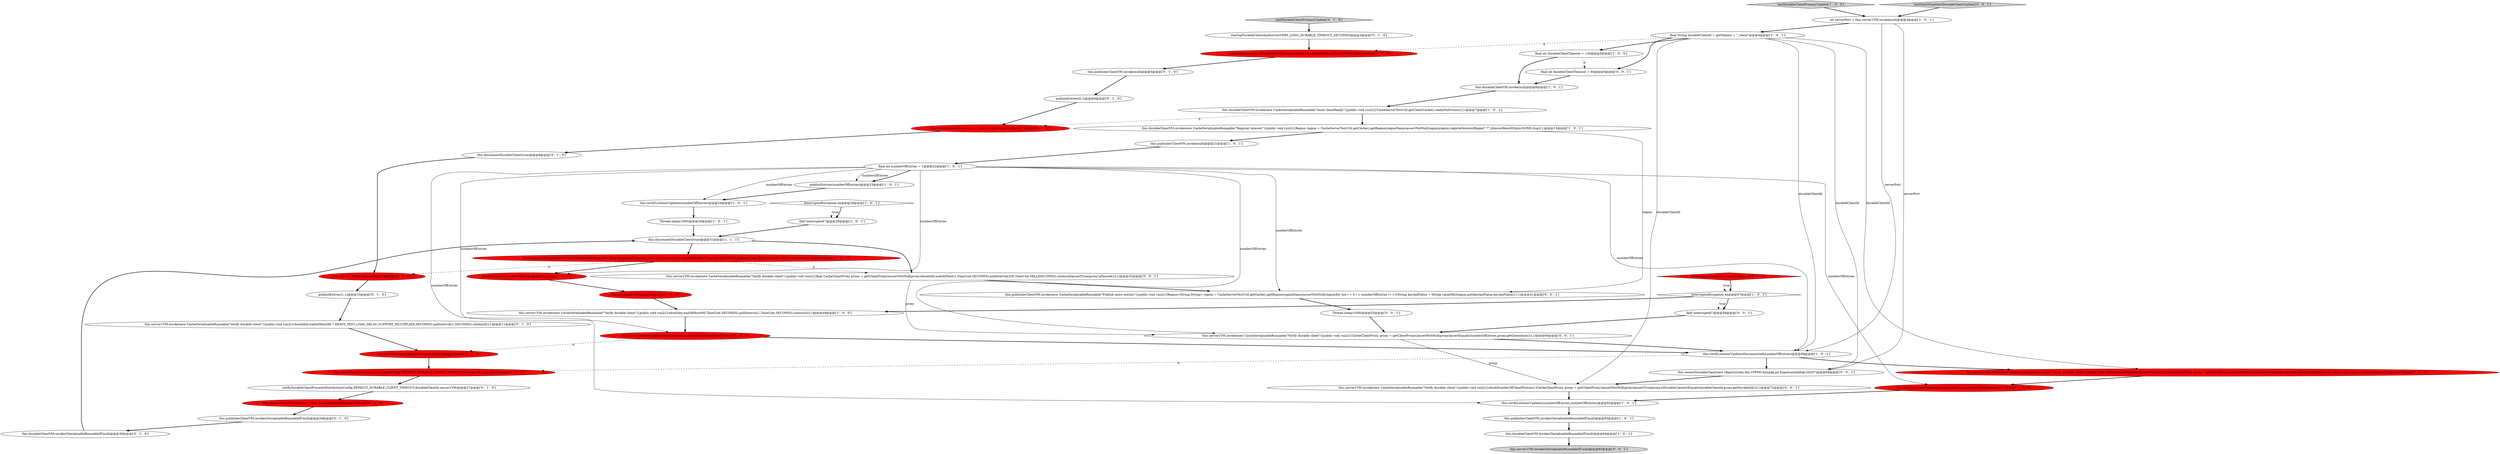 digraph {
10 [style = filled, label = "InterruptedException ex@@@28@@@['1', '0', '1']", fillcolor = white, shape = diamond image = "AAA0AAABBB1BBB"];
37 [style = filled, label = "this.server1VM.invoke(null)@@@9@@@['0', '1', '0']", fillcolor = red, shape = ellipse image = "AAA1AAABBB2BBB"];
38 [style = filled, label = "registerInterest(this.durableClientVM,regionName,true,InterestResultPolicy.NONE)@@@4@@@['0', '1', '0']", fillcolor = red, shape = ellipse image = "AAA1AAABBB2BBB"];
49 [style = filled, label = "this.server1VM.invoke((SerializableRunnableIF)null)@@@85@@@['0', '0', '1']", fillcolor = lightgray, shape = ellipse image = "AAA0AAABBB3BBB"];
27 [style = filled, label = "this.verifyListenerUpdatesDisconnected(numberOfEntries)@@@68@@@['1', '0', '1']", fillcolor = white, shape = ellipse image = "AAA0AAABBB1BBB"];
0 [style = filled, label = "this.server1VM.invoke(new CacheSerializableRunnable(\"Wait for paused\"){public void run2(){Awaitility.waitAtMost(60,TimeUnit.SECONDS).pollInterval(1,TimeUnit.SECONDS).until(null)}})@@@32@@@['1', '0', '0']", fillcolor = red, shape = ellipse image = "AAA1AAABBB1BBB"];
19 [style = filled, label = "InterruptedException ex@@@57@@@['1', '0', '1']", fillcolor = white, shape = diamond image = "AAA0AAABBB1BBB"];
31 [style = filled, label = "this.restartDurableClient(DistributionConfig.DEFAULT_DURABLE_CLIENT_TIMEOUT,Boolean.TRUE)@@@26@@@['0', '1', '0']", fillcolor = red, shape = ellipse image = "AAA1AAABBB2BBB"];
15 [style = filled, label = "this.verifyListenerUpdatesDisconnected(numberOfEntries)@@@63@@@['1', '0', '0']", fillcolor = red, shape = ellipse image = "AAA1AAABBB1BBB"];
4 [style = filled, label = "InterruptedException ex@@@46@@@['1', '0', '0']", fillcolor = red, shape = diamond image = "AAA1AAABBB1BBB"];
33 [style = filled, label = "publishEntries(0,1)@@@6@@@['0', '1', '0']", fillcolor = white, shape = ellipse image = "AAA0AAABBB2BBB"];
47 [style = filled, label = "this.publisherClientVM.invoke(new CacheSerializableRunnable(\"Publish more entries\"){public void run2(){Region<String,String> region = CacheServerTestUtil.getCache().getRegion(regionName)assertNotNull(region)for (int i = 0 i < numberOfEntries i++){String keyAndValue = String.valueOf(i)region.put(keyAndValue,keyAndValue)}}})@@@41@@@['0', '0', '1']", fillcolor = white, shape = ellipse image = "AAA0AAABBB3BBB"];
18 [style = filled, label = "final int numberOfEntries = 1@@@22@@@['1', '0', '1']", fillcolor = white, shape = ellipse image = "AAA0AAABBB1BBB"];
40 [style = filled, label = "this.verifyListenerUpdatesDisconnected(1)@@@25@@@['0', '1', '0']", fillcolor = red, shape = ellipse image = "AAA1AAABBB2BBB"];
35 [style = filled, label = "testDurableClientPrimaryUpdate['0', '1', '0']", fillcolor = lightgray, shape = diamond image = "AAA0AAABBB2BBB"];
1 [style = filled, label = "this.verifyListenerUpdates(numberOfEntries,numberOfEntries)@@@77@@@['1', '0', '0']", fillcolor = red, shape = ellipse image = "AAA1AAABBB1BBB"];
11 [style = filled, label = "this.server1VM.invoke(new CacheSerializableRunnable(\"Verify durable client\"){public void run2(){Awaitility.waitAtMost(60,TimeUnit.SECONDS).pollInterval(1,TimeUnit.SECONDS).until(null)}})@@@49@@@['1', '0', '0']", fillcolor = white, shape = ellipse image = "AAA0AAABBB1BBB"];
26 [style = filled, label = "this.publisherClientVM.invoke((SerializableRunnableIF)null)@@@83@@@['1', '0', '1']", fillcolor = white, shape = ellipse image = "AAA0AAABBB1BBB"];
36 [style = filled, label = "this.server1VM.invoke(new CacheSerializableRunnable(\"Verify durable client\"){public void run2(){Awaitility.waitAtMost(60 * HEAVY_TEST_LOAD_DELAY_SUPPORT_MULTIPLIER,SECONDS).pollInterval(1,SECONDS).until(null)}})@@@11@@@['0', '1', '0']", fillcolor = white, shape = ellipse image = "AAA0AAABBB2BBB"];
41 [style = filled, label = "startupDurableClientAndServer(VERY_LONG_DURABLE_TIMEOUT_SECONDS)@@@3@@@['0', '1', '0']", fillcolor = white, shape = ellipse image = "AAA0AAABBB2BBB"];
46 [style = filled, label = "this.server1VM.invoke(new CacheSerializableRunnable(\"Verify durable client\"){public void run2(){final CacheClientProxy proxy = getClientProxy()assertNotNull(proxy)Awaitility.waitAtMost(1,TimeUnit.SECONDS).pollInterval(200,TimeUnit.MILLISECONDS).until(null)assertTrue(proxy.isPaused())}})@@@32@@@['0', '0', '1']", fillcolor = white, shape = ellipse image = "AAA0AAABBB3BBB"];
44 [style = filled, label = "this.server1VM.invoke(new CacheSerializableRunnable(\"Verify durable client\"){public void run2(){checkNumberOfClientProxies(1)CacheClientProxy proxy = getClientProxy()assertNotNull(proxy)assertTrue(proxy.isDurable())assertEquals(durableClientId,proxy.getDurableId())}})@@@72@@@['0', '0', '1']", fillcolor = white, shape = ellipse image = "AAA0AAABBB3BBB"];
28 [style = filled, label = "this.checkListenerEvents(1,1,-1,this.durableClientVM)@@@7@@@['0', '1', '0']", fillcolor = red, shape = ellipse image = "AAA1AAABBB2BBB"];
25 [style = filled, label = "this.verifyListenerUpdates(numberOfEntries,numberOfEntries)@@@82@@@['1', '0', '1']", fillcolor = white, shape = ellipse image = "AAA0AAABBB1BBB"];
50 [style = filled, label = "Thread.sleep(1000)@@@55@@@['0', '0', '1']", fillcolor = white, shape = ellipse image = "AAA0AAABBB3BBB"];
21 [style = filled, label = "testDurableClientPrimaryUpdate['1', '0', '0']", fillcolor = lightgray, shape = diamond image = "AAA0AAABBB1BBB"];
30 [style = filled, label = "this.durableClientVM.invoke((SerializableRunnableIF)null)@@@30@@@['0', '1', '0']", fillcolor = white, shape = ellipse image = "AAA0AAABBB2BBB"];
20 [style = filled, label = "publishEntries(numberOfEntries)@@@42@@@['1', '0', '0']", fillcolor = red, shape = ellipse image = "AAA1AAABBB1BBB"];
24 [style = filled, label = "final String durableClientId = getName() + \"_client\"@@@4@@@['1', '0', '1']", fillcolor = white, shape = ellipse image = "AAA0AAABBB1BBB"];
53 [style = filled, label = "testStartStopStartDurableClientUpdate['0', '0', '1']", fillcolor = lightgray, shape = diamond image = "AAA0AAABBB3BBB"];
42 [style = filled, label = "this.publisherClientVM.invoke(null)@@@5@@@['0', '1', '0']", fillcolor = white, shape = ellipse image = "AAA0AAABBB2BBB"];
34 [style = filled, label = "this.disconnectDurableClient(true)@@@8@@@['0', '1', '0']", fillcolor = white, shape = ellipse image = "AAA0AAABBB2BBB"];
9 [style = filled, label = "this.publisherClientVM.invoke(null)@@@21@@@['1', '0', '1']", fillcolor = white, shape = ellipse image = "AAA0AAABBB1BBB"];
32 [style = filled, label = "verifyDurableClientPresent(DistributionConfig.DEFAULT_DURABLE_CLIENT_TIMEOUT,durableClientId,server1VM)@@@27@@@['0', '1', '0']", fillcolor = white, shape = ellipse image = "AAA0AAABBB2BBB"];
51 [style = filled, label = "this.restartDurableClient(new Object((((edu.fdu.CPPDG.tinypdg.pe.ExpressionInfo@102cf7)@@@69@@@['0', '0', '1']", fillcolor = white, shape = ellipse image = "AAA0AAABBB3BBB"];
17 [style = filled, label = "Thread.sleep(1000)@@@26@@@['1', '0', '1']", fillcolor = white, shape = ellipse image = "AAA0AAABBB1BBB"];
6 [style = filled, label = "this.verifyListenerUpdates(numberOfEntries)@@@24@@@['1', '0', '1']", fillcolor = white, shape = ellipse image = "AAA0AAABBB1BBB"];
43 [style = filled, label = "this.checkListenerEvents(1,1,-1,this.durableClientVM)@@@28@@@['0', '1', '0']", fillcolor = red, shape = ellipse image = "AAA1AAABBB2BBB"];
12 [style = filled, label = "this.durableClientVM.invoke(null)@@@6@@@['1', '0', '1']", fillcolor = white, shape = ellipse image = "AAA0AAABBB1BBB"];
3 [style = filled, label = "this.durableClientVM.invoke(new CacheSerializableRunnable(\"Send clientReady\"){public void run2(){CacheServerTestUtil.getClientCache().readyForEvents()}})@@@7@@@['1', '0', '1']", fillcolor = white, shape = ellipse image = "AAA0AAABBB1BBB"];
7 [style = filled, label = "publishEntries(numberOfEntries)@@@23@@@['1', '0', '1']", fillcolor = white, shape = ellipse image = "AAA0AAABBB1BBB"];
16 [style = filled, label = "Thread.sleep(1000)@@@44@@@['1', '0', '0']", fillcolor = red, shape = ellipse image = "AAA1AAABBB1BBB"];
29 [style = filled, label = "this.publisherClientVM.invoke((SerializableRunnableIF)null)@@@29@@@['0', '1', '0']", fillcolor = white, shape = ellipse image = "AAA0AAABBB2BBB"];
22 [style = filled, label = "this.server1VM.invoke(new CacheSerializableRunnable(\"Verify durable client\"){public void run2(){checkNumberOfClientProxies(1)CacheClientProxy proxy = getClientProxy()assertNotNull(proxy)assertTrue(proxy.isDurable())assertEquals(durableClientId,proxy.getDurableId())}})@@@67@@@['1', '0', '0']", fillcolor = red, shape = ellipse image = "AAA1AAABBB1BBB"];
13 [style = filled, label = "int serverPort = this.server1VM.invoke(null)@@@3@@@['1', '0', '1']", fillcolor = white, shape = ellipse image = "AAA0AAABBB1BBB"];
14 [style = filled, label = "this.disconnectDurableClient(true)@@@31@@@['1', '1', '1']", fillcolor = white, shape = ellipse image = "AAA0AAABBB1BBB"];
2 [style = filled, label = "this.durableClientVM.invoke((SerializableRunnableIF)null)@@@84@@@['1', '0', '1']", fillcolor = white, shape = ellipse image = "AAA0AAABBB1BBB"];
23 [style = filled, label = "this.durableClientVM.invoke(new CacheSerializableRunnable(\"Register interest\"){public void run2(){Region region = CacheServerTestUtil.getCache().getRegion(regionName)assertNotNull(region)region.registerInterestRegex(\".*\",InterestResultPolicy.NONE,true)}})@@@13@@@['1', '0', '1']", fillcolor = white, shape = ellipse image = "AAA0AAABBB1BBB"];
52 [style = filled, label = "fail(\"interrupted\")@@@58@@@['0', '0', '1']", fillcolor = white, shape = ellipse image = "AAA0AAABBB3BBB"];
8 [style = filled, label = "fail(\"interrupted\")@@@29@@@['1', '0', '1']", fillcolor = white, shape = ellipse image = "AAA0AAABBB1BBB"];
5 [style = filled, label = "final int durableClientTimeout = 120@@@5@@@['1', '0', '0']", fillcolor = white, shape = ellipse image = "AAA0AAABBB1BBB"];
48 [style = filled, label = "final int durableClientTimeout = 60@@@5@@@['0', '0', '1']", fillcolor = white, shape = ellipse image = "AAA0AAABBB3BBB"];
45 [style = filled, label = "this.server1VM.invoke(new CacheSerializableRunnable(\"Verify durable client\"){public void run2(){CacheClientProxy proxy = getClientProxy()assertNotNull(proxy)assertEquals(numberOfEntries,proxy.getQueueSize())}})@@@60@@@['0', '0', '1']", fillcolor = white, shape = ellipse image = "AAA0AAABBB3BBB"];
39 [style = filled, label = "publishEntries(1,1)@@@10@@@['0', '1', '0']", fillcolor = white, shape = ellipse image = "AAA0AAABBB2BBB"];
10->8 [style = dotted, label="true"];
18->20 [style = solid, label="numberOfEntries"];
29->30 [style = bold, label=""];
35->41 [style = bold, label=""];
45->27 [style = bold, label=""];
24->51 [style = solid, label="durableClientId"];
19->11 [style = bold, label=""];
38->42 [style = bold, label=""];
15->40 [style = dashed, label="0"];
48->12 [style = bold, label=""];
20->16 [style = bold, label=""];
10->8 [style = bold, label=""];
2->49 [style = bold, label=""];
17->14 [style = bold, label=""];
14->46 [style = bold, label=""];
18->15 [style = solid, label="numberOfEntries"];
50->45 [style = bold, label=""];
18->45 [style = solid, label="numberOfEntries"];
30->14 [style = bold, label=""];
43->29 [style = bold, label=""];
27->51 [style = bold, label=""];
40->31 [style = bold, label=""];
24->27 [style = solid, label="durableClientId"];
21->13 [style = bold, label=""];
13->51 [style = solid, label="serverPort"];
33->28 [style = bold, label=""];
4->19 [style = bold, label=""];
51->44 [style = bold, label=""];
52->45 [style = bold, label=""];
27->22 [style = bold, label=""];
24->5 [style = bold, label=""];
3->23 [style = bold, label=""];
7->6 [style = bold, label=""];
25->26 [style = bold, label=""];
24->22 [style = solid, label="durableClientId"];
0->20 [style = bold, label=""];
41->38 [style = bold, label=""];
18->1 [style = solid, label="numberOfEntries"];
18->7 [style = bold, label=""];
6->17 [style = bold, label=""];
36->40 [style = bold, label=""];
3->28 [style = dashed, label="0"];
13->24 [style = bold, label=""];
18->47 [style = solid, label="numberOfEntries"];
31->32 [style = bold, label=""];
8->14 [style = bold, label=""];
27->31 [style = dashed, label="0"];
47->50 [style = bold, label=""];
9->18 [style = bold, label=""];
44->25 [style = bold, label=""];
12->3 [style = bold, label=""];
22->1 [style = bold, label=""];
18->6 [style = solid, label="numberOfEntries"];
0->46 [style = dashed, label="0"];
1->25 [style = bold, label=""];
37->39 [style = bold, label=""];
53->13 [style = bold, label=""];
4->19 [style = dotted, label="true"];
24->44 [style = solid, label="durableClientId"];
16->11 [style = bold, label=""];
0->37 [style = dashed, label="0"];
28->34 [style = bold, label=""];
18->27 [style = solid, label="numberOfEntries"];
42->33 [style = bold, label=""];
18->7 [style = solid, label="numberOfEntries"];
32->43 [style = bold, label=""];
46->47 [style = bold, label=""];
45->44 [style = solid, label="proxy"];
19->52 [style = dotted, label="true"];
11->15 [style = bold, label=""];
26->2 [style = bold, label=""];
5->48 [style = dashed, label="0"];
14->0 [style = bold, label=""];
34->37 [style = bold, label=""];
5->12 [style = bold, label=""];
23->47 [style = solid, label="region"];
46->45 [style = solid, label="proxy"];
18->25 [style = solid, label="numberOfEntries"];
13->27 [style = solid, label="serverPort"];
15->27 [style = bold, label=""];
23->9 [style = bold, label=""];
39->36 [style = bold, label=""];
24->48 [style = bold, label=""];
24->38 [style = dashed, label="0"];
19->52 [style = bold, label=""];
}
